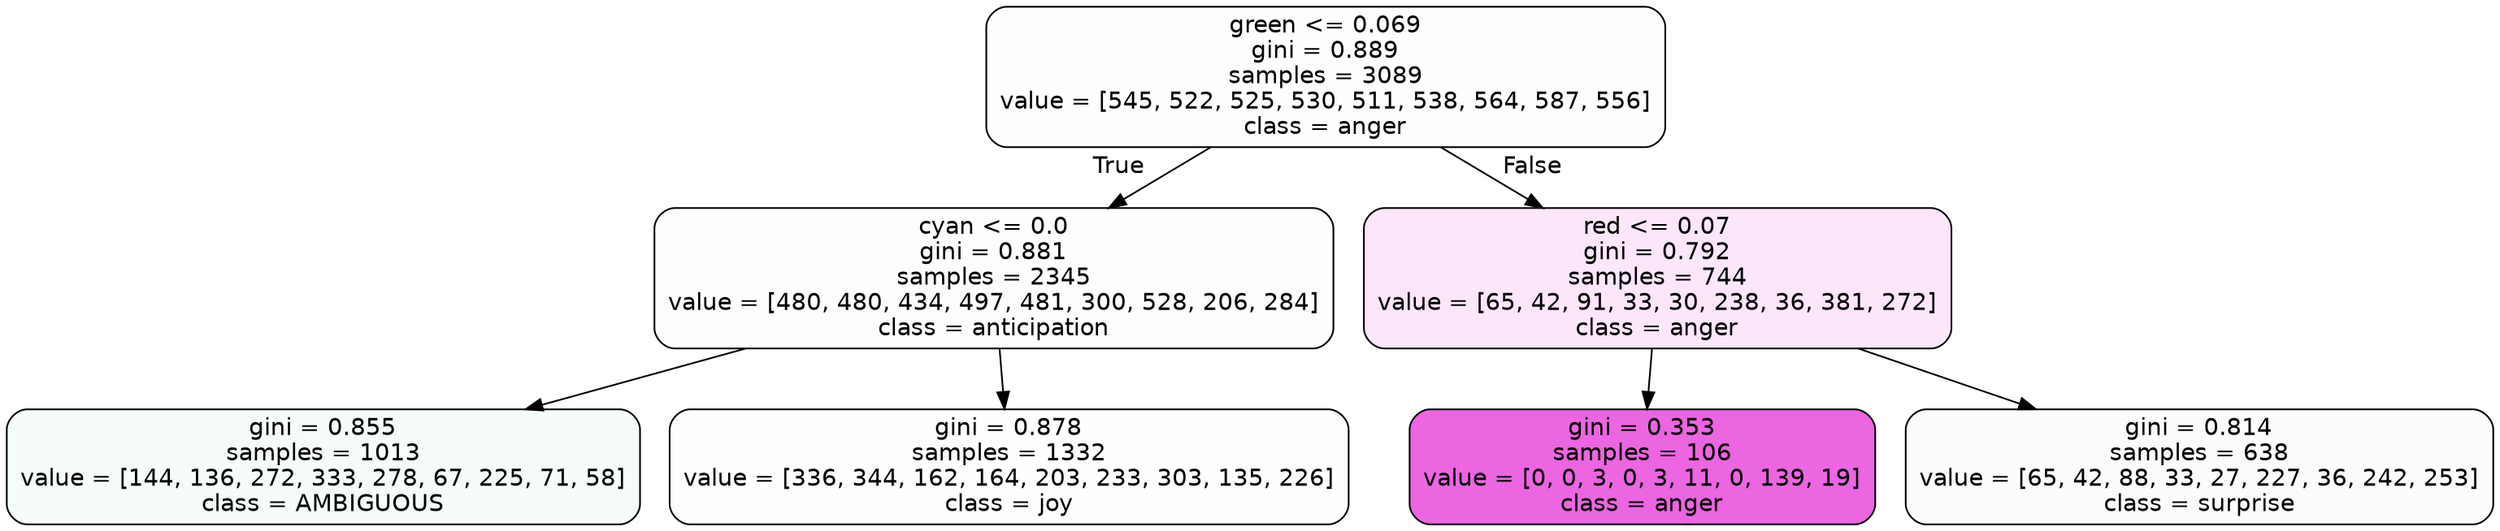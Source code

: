 digraph Tree {
node [shape=box, style="filled, rounded", color="black", fontname=helvetica] ;
edge [fontname=helvetica] ;
0 [label="green <= 0.069\ngini = 0.889\nsamples = 3089\nvalue = [545, 522, 525, 530, 511, 538, 564, 587, 556]\nclass = anger", fillcolor="#e539d701"] ;
1 [label="cyan <= 0.0\ngini = 0.881\nsamples = 2345\nvalue = [480, 480, 434, 497, 481, 300, 528, 206, 284]\nclass = anticipation", fillcolor="#8139e502"] ;
0 -> 1 [labeldistance=2.5, labelangle=45, headlabel="True"] ;
2 [label="gini = 0.855\nsamples = 1013\nvalue = [144, 136, 272, 333, 278, 67, 225, 71, 58]\nclass = AMBIGUOUS", fillcolor="#39e5810b"] ;
1 -> 2 ;
3 [label="gini = 0.878\nsamples = 1332\nvalue = [336, 344, 162, 164, 203, 233, 303, 135, 226]\nclass = joy", fillcolor="#d7e53901"] ;
1 -> 3 ;
4 [label="red <= 0.07\ngini = 0.792\nsamples = 744\nvalue = [65, 42, 91, 33, 30, 238, 36, 381, 272]\nclass = anger", fillcolor="#e539d71e"] ;
0 -> 4 [labeldistance=2.5, labelangle=-45, headlabel="False"] ;
5 [label="gini = 0.353\nsamples = 106\nvalue = [0, 0, 3, 0, 3, 11, 0, 139, 19]\nclass = anger", fillcolor="#e539d7c4"] ;
4 -> 5 ;
6 [label="gini = 0.814\nsamples = 638\nvalue = [65, 42, 88, 33, 27, 227, 36, 242, 253]\nclass = surprise", fillcolor="#e5396404"] ;
4 -> 6 ;
}